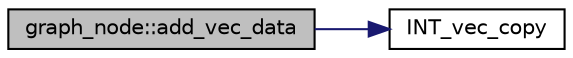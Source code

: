 digraph "graph_node::add_vec_data"
{
  edge [fontname="Helvetica",fontsize="10",labelfontname="Helvetica",labelfontsize="10"];
  node [fontname="Helvetica",fontsize="10",shape=record];
  rankdir="LR";
  Node172 [label="graph_node::add_vec_data",height=0.2,width=0.4,color="black", fillcolor="grey75", style="filled", fontcolor="black"];
  Node172 -> Node173 [color="midnightblue",fontsize="10",style="solid",fontname="Helvetica"];
  Node173 [label="INT_vec_copy",height=0.2,width=0.4,color="black", fillcolor="white", style="filled",URL="$df/dbf/sajeeb_8_c.html#ac2d875e27e009af6ec04d17254d11075"];
}
